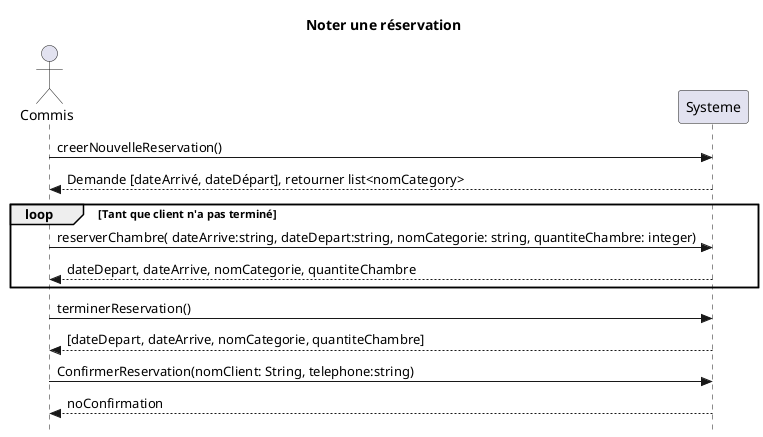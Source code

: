 @startuml
skinparam Style strictuml
actor Commis
title Noter une réservation

Commis -> Systeme: creerNouvelleReservation()
Systeme --> Commis : Demande [dateArrivé, dateDépart], retourner list<nomCategory>

loop Tant que client n'a pas terminé
    Commis -> Systeme: reserverChambre( dateArrive:string, dateDepart:string, nomCategorie: string, quantiteChambre: integer)
    Systeme --> Commis: dateDepart, dateArrive, nomCategorie, quantiteChambre
end

Commis -> Systeme: terminerReservation()
Systeme --> Commis: [dateDepart, dateArrive, nomCategorie, quantiteChambre]

Commis -> Systeme: ConfirmerReservation(nomClient: String, telephone:string)
Systeme --> Commis: noConfirmation
@enduml 